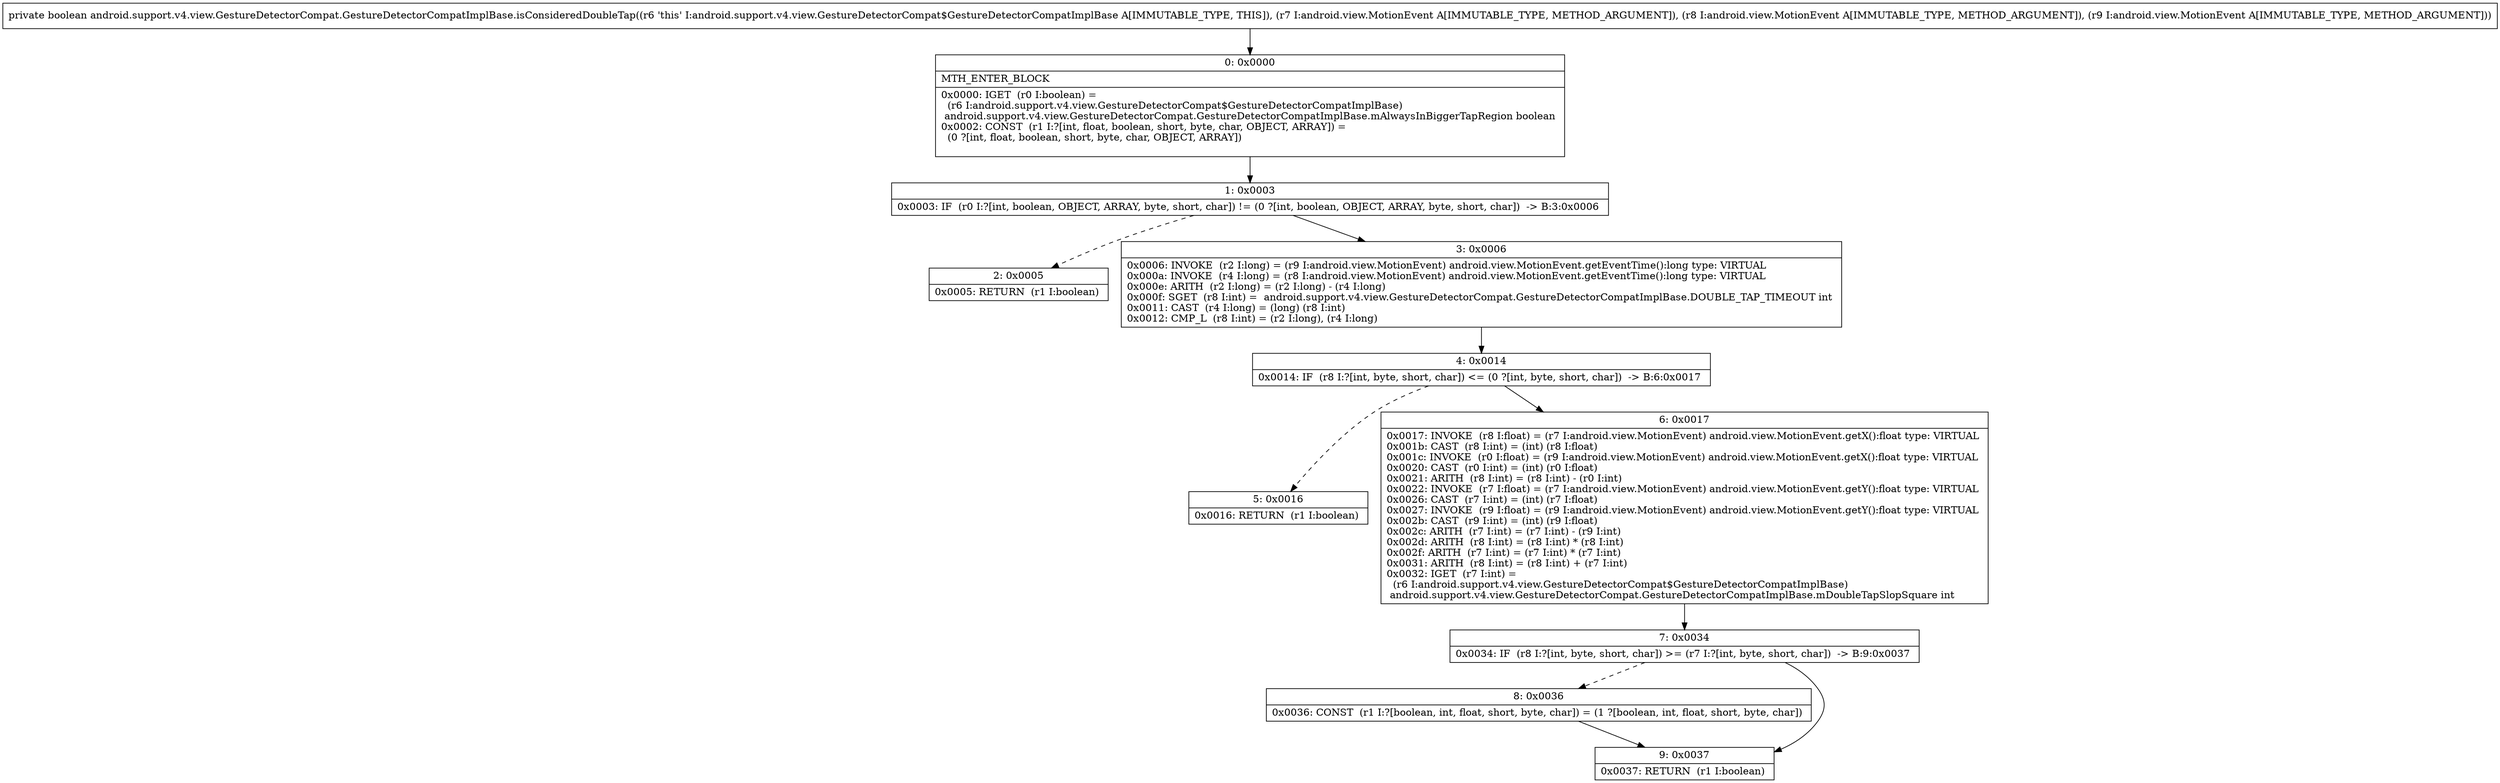digraph "CFG forandroid.support.v4.view.GestureDetectorCompat.GestureDetectorCompatImplBase.isConsideredDoubleTap(Landroid\/view\/MotionEvent;Landroid\/view\/MotionEvent;Landroid\/view\/MotionEvent;)Z" {
Node_0 [shape=record,label="{0\:\ 0x0000|MTH_ENTER_BLOCK\l|0x0000: IGET  (r0 I:boolean) = \l  (r6 I:android.support.v4.view.GestureDetectorCompat$GestureDetectorCompatImplBase)\l android.support.v4.view.GestureDetectorCompat.GestureDetectorCompatImplBase.mAlwaysInBiggerTapRegion boolean \l0x0002: CONST  (r1 I:?[int, float, boolean, short, byte, char, OBJECT, ARRAY]) = \l  (0 ?[int, float, boolean, short, byte, char, OBJECT, ARRAY])\l \l}"];
Node_1 [shape=record,label="{1\:\ 0x0003|0x0003: IF  (r0 I:?[int, boolean, OBJECT, ARRAY, byte, short, char]) != (0 ?[int, boolean, OBJECT, ARRAY, byte, short, char])  \-\> B:3:0x0006 \l}"];
Node_2 [shape=record,label="{2\:\ 0x0005|0x0005: RETURN  (r1 I:boolean) \l}"];
Node_3 [shape=record,label="{3\:\ 0x0006|0x0006: INVOKE  (r2 I:long) = (r9 I:android.view.MotionEvent) android.view.MotionEvent.getEventTime():long type: VIRTUAL \l0x000a: INVOKE  (r4 I:long) = (r8 I:android.view.MotionEvent) android.view.MotionEvent.getEventTime():long type: VIRTUAL \l0x000e: ARITH  (r2 I:long) = (r2 I:long) \- (r4 I:long) \l0x000f: SGET  (r8 I:int) =  android.support.v4.view.GestureDetectorCompat.GestureDetectorCompatImplBase.DOUBLE_TAP_TIMEOUT int \l0x0011: CAST  (r4 I:long) = (long) (r8 I:int) \l0x0012: CMP_L  (r8 I:int) = (r2 I:long), (r4 I:long) \l}"];
Node_4 [shape=record,label="{4\:\ 0x0014|0x0014: IF  (r8 I:?[int, byte, short, char]) \<= (0 ?[int, byte, short, char])  \-\> B:6:0x0017 \l}"];
Node_5 [shape=record,label="{5\:\ 0x0016|0x0016: RETURN  (r1 I:boolean) \l}"];
Node_6 [shape=record,label="{6\:\ 0x0017|0x0017: INVOKE  (r8 I:float) = (r7 I:android.view.MotionEvent) android.view.MotionEvent.getX():float type: VIRTUAL \l0x001b: CAST  (r8 I:int) = (int) (r8 I:float) \l0x001c: INVOKE  (r0 I:float) = (r9 I:android.view.MotionEvent) android.view.MotionEvent.getX():float type: VIRTUAL \l0x0020: CAST  (r0 I:int) = (int) (r0 I:float) \l0x0021: ARITH  (r8 I:int) = (r8 I:int) \- (r0 I:int) \l0x0022: INVOKE  (r7 I:float) = (r7 I:android.view.MotionEvent) android.view.MotionEvent.getY():float type: VIRTUAL \l0x0026: CAST  (r7 I:int) = (int) (r7 I:float) \l0x0027: INVOKE  (r9 I:float) = (r9 I:android.view.MotionEvent) android.view.MotionEvent.getY():float type: VIRTUAL \l0x002b: CAST  (r9 I:int) = (int) (r9 I:float) \l0x002c: ARITH  (r7 I:int) = (r7 I:int) \- (r9 I:int) \l0x002d: ARITH  (r8 I:int) = (r8 I:int) * (r8 I:int) \l0x002f: ARITH  (r7 I:int) = (r7 I:int) * (r7 I:int) \l0x0031: ARITH  (r8 I:int) = (r8 I:int) + (r7 I:int) \l0x0032: IGET  (r7 I:int) = \l  (r6 I:android.support.v4.view.GestureDetectorCompat$GestureDetectorCompatImplBase)\l android.support.v4.view.GestureDetectorCompat.GestureDetectorCompatImplBase.mDoubleTapSlopSquare int \l}"];
Node_7 [shape=record,label="{7\:\ 0x0034|0x0034: IF  (r8 I:?[int, byte, short, char]) \>= (r7 I:?[int, byte, short, char])  \-\> B:9:0x0037 \l}"];
Node_8 [shape=record,label="{8\:\ 0x0036|0x0036: CONST  (r1 I:?[boolean, int, float, short, byte, char]) = (1 ?[boolean, int, float, short, byte, char]) \l}"];
Node_9 [shape=record,label="{9\:\ 0x0037|0x0037: RETURN  (r1 I:boolean) \l}"];
MethodNode[shape=record,label="{private boolean android.support.v4.view.GestureDetectorCompat.GestureDetectorCompatImplBase.isConsideredDoubleTap((r6 'this' I:android.support.v4.view.GestureDetectorCompat$GestureDetectorCompatImplBase A[IMMUTABLE_TYPE, THIS]), (r7 I:android.view.MotionEvent A[IMMUTABLE_TYPE, METHOD_ARGUMENT]), (r8 I:android.view.MotionEvent A[IMMUTABLE_TYPE, METHOD_ARGUMENT]), (r9 I:android.view.MotionEvent A[IMMUTABLE_TYPE, METHOD_ARGUMENT])) }"];
MethodNode -> Node_0;
Node_0 -> Node_1;
Node_1 -> Node_2[style=dashed];
Node_1 -> Node_3;
Node_3 -> Node_4;
Node_4 -> Node_5[style=dashed];
Node_4 -> Node_6;
Node_6 -> Node_7;
Node_7 -> Node_8[style=dashed];
Node_7 -> Node_9;
Node_8 -> Node_9;
}

